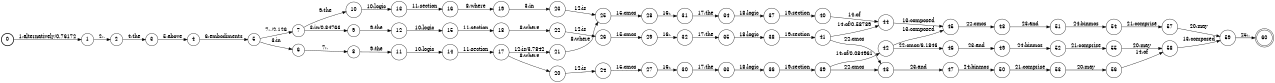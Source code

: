 digraph FST {
rankdir = LR;
size = "8.5,11";
label = "";
center = 1;
orientation = Portrait;
ranksep = "0.4";
nodesep = "0.25";
0 [label = "0", shape = circle, style = bold, fontsize = 14]
	0 -> 1 [label = "1:alternatively/0.76172", fontsize = 14];
1 [label = "1", shape = circle, style = solid, fontsize = 14]
	1 -> 2 [label = "2:,", fontsize = 14];
2 [label = "2", shape = circle, style = solid, fontsize = 14]
	2 -> 3 [label = "4:the", fontsize = 14];
3 [label = "3", shape = circle, style = solid, fontsize = 14]
	3 -> 4 [label = "5:above", fontsize = 14];
4 [label = "4", shape = circle, style = solid, fontsize = 14]
	4 -> 5 [label = "6:embodiments", fontsize = 14];
5 [label = "5", shape = circle, style = solid, fontsize = 14]
	5 -> 7 [label = "7:,/2.126", fontsize = 14];
	5 -> 6 [label = "3:in", fontsize = 14];
6 [label = "6", shape = circle, style = solid, fontsize = 14]
	6 -> 8 [label = "7:,", fontsize = 14];
7 [label = "7", shape = circle, style = solid, fontsize = 14]
	7 -> 9 [label = "3:in/0.84766", fontsize = 14];
	7 -> 10 [label = "9:the", fontsize = 14];
8 [label = "8", shape = circle, style = solid, fontsize = 14]
	8 -> 11 [label = "9:the", fontsize = 14];
9 [label = "9", shape = circle, style = solid, fontsize = 14]
	9 -> 12 [label = "9:the", fontsize = 14];
10 [label = "10", shape = circle, style = solid, fontsize = 14]
	10 -> 13 [label = "10:logic", fontsize = 14];
11 [label = "11", shape = circle, style = solid, fontsize = 14]
	11 -> 14 [label = "10:logic", fontsize = 14];
12 [label = "12", shape = circle, style = solid, fontsize = 14]
	12 -> 15 [label = "10:logic", fontsize = 14];
13 [label = "13", shape = circle, style = solid, fontsize = 14]
	13 -> 16 [label = "11:section", fontsize = 14];
14 [label = "14", shape = circle, style = solid, fontsize = 14]
	14 -> 17 [label = "11:section", fontsize = 14];
15 [label = "15", shape = circle, style = solid, fontsize = 14]
	15 -> 18 [label = "11:section", fontsize = 14];
16 [label = "16", shape = circle, style = solid, fontsize = 14]
	16 -> 19 [label = "8:where", fontsize = 14];
17 [label = "17", shape = circle, style = solid, fontsize = 14]
	17 -> 20 [label = "8:where", fontsize = 14];
	17 -> 21 [label = "12:is/3.7842", fontsize = 14];
18 [label = "18", shape = circle, style = solid, fontsize = 14]
	18 -> 22 [label = "8:where", fontsize = 14];
19 [label = "19", shape = circle, style = solid, fontsize = 14]
	19 -> 23 [label = "3:in", fontsize = 14];
20 [label = "20", shape = circle, style = solid, fontsize = 14]
	20 -> 24 [label = "12:is", fontsize = 14];
21 [label = "21", shape = circle, style = solid, fontsize = 14]
	21 -> 25 [label = "8:where", fontsize = 14];
22 [label = "22", shape = circle, style = solid, fontsize = 14]
	22 -> 26 [label = "12:is", fontsize = 14];
23 [label = "23", shape = circle, style = solid, fontsize = 14]
	23 -> 25 [label = "12:is", fontsize = 14];
24 [label = "24", shape = circle, style = solid, fontsize = 14]
	24 -> 27 [label = "15:cmos", fontsize = 14];
25 [label = "25", shape = circle, style = solid, fontsize = 14]
	25 -> 28 [label = "15:cmos", fontsize = 14];
26 [label = "26", shape = circle, style = solid, fontsize = 14]
	26 -> 29 [label = "15:cmos", fontsize = 14];
27 [label = "27", shape = circle, style = solid, fontsize = 14]
	27 -> 30 [label = "16:,", fontsize = 14];
28 [label = "28", shape = circle, style = solid, fontsize = 14]
	28 -> 31 [label = "16:,", fontsize = 14];
29 [label = "29", shape = circle, style = solid, fontsize = 14]
	29 -> 32 [label = "16:,", fontsize = 14];
30 [label = "30", shape = circle, style = solid, fontsize = 14]
	30 -> 33 [label = "17:the", fontsize = 14];
31 [label = "31", shape = circle, style = solid, fontsize = 14]
	31 -> 34 [label = "17:the", fontsize = 14];
32 [label = "32", shape = circle, style = solid, fontsize = 14]
	32 -> 35 [label = "17:the", fontsize = 14];
33 [label = "33", shape = circle, style = solid, fontsize = 14]
	33 -> 36 [label = "18:logic", fontsize = 14];
34 [label = "34", shape = circle, style = solid, fontsize = 14]
	34 -> 37 [label = "18:logic", fontsize = 14];
35 [label = "35", shape = circle, style = solid, fontsize = 14]
	35 -> 38 [label = "18:logic", fontsize = 14];
36 [label = "36", shape = circle, style = solid, fontsize = 14]
	36 -> 39 [label = "19:section", fontsize = 14];
37 [label = "37", shape = circle, style = solid, fontsize = 14]
	37 -> 40 [label = "19:section", fontsize = 14];
38 [label = "38", shape = circle, style = solid, fontsize = 14]
	38 -> 41 [label = "19:section", fontsize = 14];
39 [label = "39", shape = circle, style = solid, fontsize = 14]
	39 -> 42 [label = "14:of/0.084961", fontsize = 14];
	39 -> 43 [label = "22:cmos", fontsize = 14];
40 [label = "40", shape = circle, style = solid, fontsize = 14]
	40 -> 44 [label = "14:of", fontsize = 14];
41 [label = "41", shape = circle, style = solid, fontsize = 14]
	41 -> 44 [label = "14:of/0.58789", fontsize = 14];
	41 -> 43 [label = "22:cmos", fontsize = 14];
42 [label = "42", shape = circle, style = solid, fontsize = 14]
	42 -> 45 [label = "13:composed", fontsize = 14];
	42 -> 46 [label = "22:cmos/6.1846", fontsize = 14];
43 [label = "43", shape = circle, style = solid, fontsize = 14]
	43 -> 47 [label = "23:and", fontsize = 14];
44 [label = "44", shape = circle, style = solid, fontsize = 14]
	44 -> 45 [label = "13:composed", fontsize = 14];
45 [label = "45", shape = circle, style = solid, fontsize = 14]
	45 -> 48 [label = "22:cmos", fontsize = 14];
46 [label = "46", shape = circle, style = solid, fontsize = 14]
	46 -> 49 [label = "23:and", fontsize = 14];
47 [label = "47", shape = circle, style = solid, fontsize = 14]
	47 -> 50 [label = "24:binmos", fontsize = 14];
48 [label = "48", shape = circle, style = solid, fontsize = 14]
	48 -> 51 [label = "23:and", fontsize = 14];
49 [label = "49", shape = circle, style = solid, fontsize = 14]
	49 -> 52 [label = "24:binmos", fontsize = 14];
50 [label = "50", shape = circle, style = solid, fontsize = 14]
	50 -> 53 [label = "21:comprise", fontsize = 14];
51 [label = "51", shape = circle, style = solid, fontsize = 14]
	51 -> 54 [label = "24:binmos", fontsize = 14];
52 [label = "52", shape = circle, style = solid, fontsize = 14]
	52 -> 55 [label = "21:comprise", fontsize = 14];
53 [label = "53", shape = circle, style = solid, fontsize = 14]
	53 -> 56 [label = "20:may", fontsize = 14];
54 [label = "54", shape = circle, style = solid, fontsize = 14]
	54 -> 57 [label = "21:comprise", fontsize = 14];
55 [label = "55", shape = circle, style = solid, fontsize = 14]
	55 -> 58 [label = "20:may", fontsize = 14];
56 [label = "56", shape = circle, style = solid, fontsize = 14]
	56 -> 58 [label = "14:of", fontsize = 14];
57 [label = "57", shape = circle, style = solid, fontsize = 14]
	57 -> 59 [label = "20:may", fontsize = 14];
58 [label = "58", shape = circle, style = solid, fontsize = 14]
	58 -> 59 [label = "13:composed", fontsize = 14];
59 [label = "59", shape = circle, style = solid, fontsize = 14]
	59 -> 60 [label = "25:.", fontsize = 14];
60 [label = "60", shape = doublecircle, style = solid, fontsize = 14]
}
